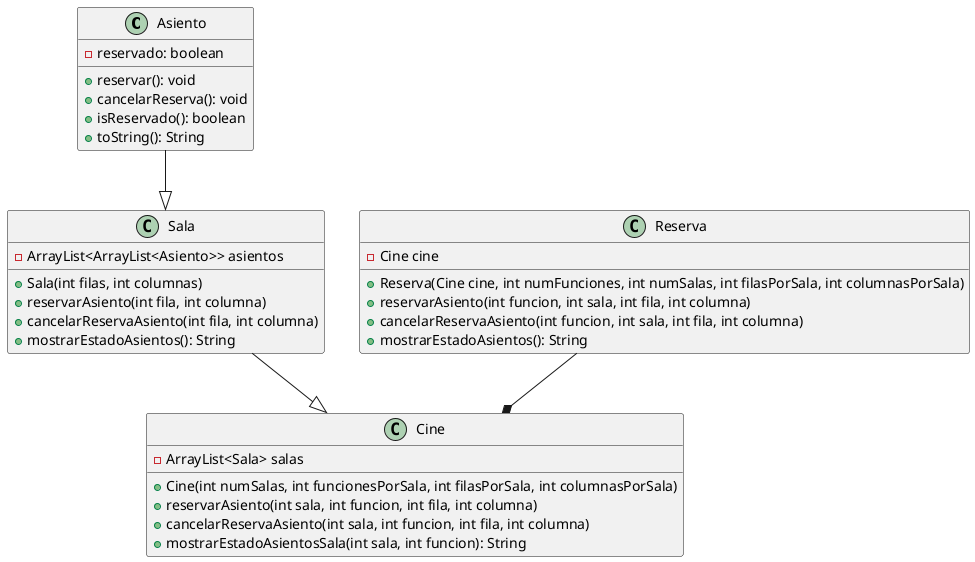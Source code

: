 @startuml

class Asiento {
  - reservado: boolean
  + reservar(): void
  + cancelarReserva(): void
  + isReservado(): boolean
  + toString(): String
}

class Sala {
    - ArrayList<ArrayList<Asiento>> asientos
    + Sala(int filas, int columnas)
    + reservarAsiento(int fila, int columna)
    + cancelarReservaAsiento(int fila, int columna)
    + mostrarEstadoAsientos(): String
}

class Cine {
    - ArrayList<Sala> salas
    + Cine(int numSalas, int funcionesPorSala, int filasPorSala, int columnasPorSala)
    + reservarAsiento(int sala, int funcion, int fila, int columna)
    + cancelarReservaAsiento(int sala, int funcion, int fila, int columna)
    + mostrarEstadoAsientosSala(int sala, int funcion): String
}

class Reserva {
    - Cine cine
    + Reserva(Cine cine, int numFunciones, int numSalas, int filasPorSala, int columnasPorSala)
    + reservarAsiento(int funcion, int sala, int fila, int columna)
    + cancelarReservaAsiento(int funcion, int sala, int fila, int columna)
    + mostrarEstadoAsientos(): String
}

Asiento --|> Sala
Sala --|> Cine
Reserva --* Cine

@enduml